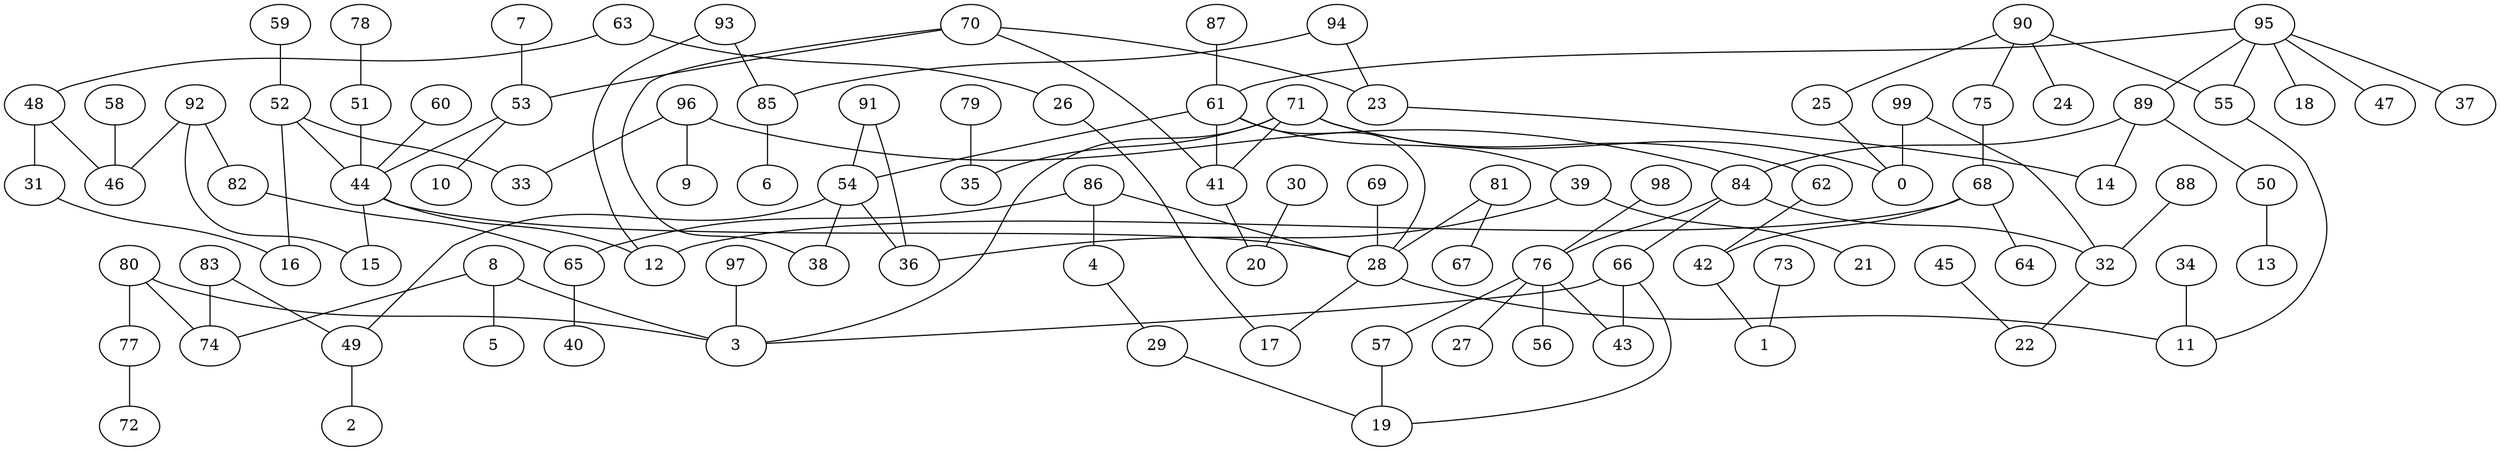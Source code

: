 digraph GG_graph {

subgraph G_graph {
edge [color = black]
"87" -> "61" [dir = none]
"91" -> "54" [dir = none]
"63" -> "48" [dir = none]
"73" -> "1" [dir = none]
"82" -> "65" [dir = none]
"60" -> "44" [dir = none]
"85" -> "6" [dir = none]
"4" -> "29" [dir = none]
"88" -> "32" [dir = none]
"48" -> "31" [dir = none]
"48" -> "46" [dir = none]
"77" -> "72" [dir = none]
"79" -> "35" [dir = none]
"99" -> "0" [dir = none]
"26" -> "17" [dir = none]
"39" -> "21" [dir = none]
"90" -> "24" [dir = none]
"90" -> "75" [dir = none]
"90" -> "25" [dir = none]
"45" -> "22" [dir = none]
"93" -> "85" [dir = none]
"93" -> "12" [dir = none]
"50" -> "13" [dir = none]
"59" -> "52" [dir = none]
"86" -> "4" [dir = none]
"86" -> "65" [dir = none]
"86" -> "28" [dir = none]
"53" -> "10" [dir = none]
"68" -> "64" [dir = none]
"68" -> "42" [dir = none]
"68" -> "12" [dir = none]
"28" -> "17" [dir = none]
"28" -> "11" [dir = none]
"41" -> "20" [dir = none]
"44" -> "15" [dir = none]
"44" -> "12" [dir = none]
"44" -> "28" [dir = none]
"97" -> "3" [dir = none]
"52" -> "16" [dir = none]
"52" -> "44" [dir = none]
"51" -> "44" [dir = none]
"89" -> "14" [dir = none]
"89" -> "50" [dir = none]
"89" -> "84" [dir = none]
"69" -> "28" [dir = none]
"81" -> "67" [dir = none]
"81" -> "28" [dir = none]
"95" -> "18" [dir = none]
"95" -> "47" [dir = none]
"95" -> "37" [dir = none]
"95" -> "89" [dir = none]
"98" -> "76" [dir = none]
"30" -> "20" [dir = none]
"58" -> "46" [dir = none]
"84" -> "32" [dir = none]
"84" -> "76" [dir = none]
"84" -> "66" [dir = none]
"80" -> "77" [dir = none]
"80" -> "3" [dir = none]
"42" -> "1" [dir = none]
"49" -> "2" [dir = none]
"71" -> "35" [dir = none]
"71" -> "62" [dir = none]
"71" -> "0" [dir = none]
"71" -> "3" [dir = none]
"71" -> "41" [dir = none]
"92" -> "46" [dir = none]
"92" -> "15" [dir = none]
"61" -> "54" [dir = none]
"61" -> "39" [dir = none]
"61" -> "41" [dir = none]
"61" -> "28" [dir = none]
"66" -> "19" [dir = none]
"66" -> "3" [dir = none]
"70" -> "23" [dir = none]
"70" -> "38" [dir = none]
"70" -> "53" [dir = none]
"70" -> "41" [dir = none]
"55" -> "11" [dir = none]
"78" -> "51" [dir = none]
"54" -> "36" [dir = none]
"54" -> "49" [dir = none]
"83" -> "74" [dir = none]
"25" -> "0" [dir = none]
"34" -> "11" [dir = none]
"76" -> "56" [dir = none]
"76" -> "27" [dir = none]
"76" -> "43" [dir = none]
"76" -> "57" [dir = none]
"32" -> "22" [dir = none]
"96" -> "9" [dir = none]
"96" -> "33" [dir = none]
"96" -> "84" [dir = none]
"94" -> "23" [dir = none]
"7" -> "53" [dir = none]
"65" -> "40" [dir = none]
"8" -> "74" [dir = none]
"8" -> "5" [dir = none]
"8" -> "3" [dir = none]
"54" -> "38" [dir = none]
"62" -> "42" [dir = none]
"92" -> "82" [dir = none]
"75" -> "68" [dir = none]
"53" -> "44" [dir = none]
"23" -> "14" [dir = none]
"31" -> "16" [dir = none]
"99" -> "32" [dir = none]
"66" -> "43" [dir = none]
"63" -> "26" [dir = none]
"52" -> "33" [dir = none]
"95" -> "55" [dir = none]
"39" -> "36" [dir = none]
"57" -> "19" [dir = none]
"95" -> "61" [dir = none]
"80" -> "74" [dir = none]
"90" -> "55" [dir = none]
"29" -> "19" [dir = none]
"94" -> "85" [dir = none]
"83" -> "49" [dir = none]
"91" -> "36" [dir = none]
}

}
